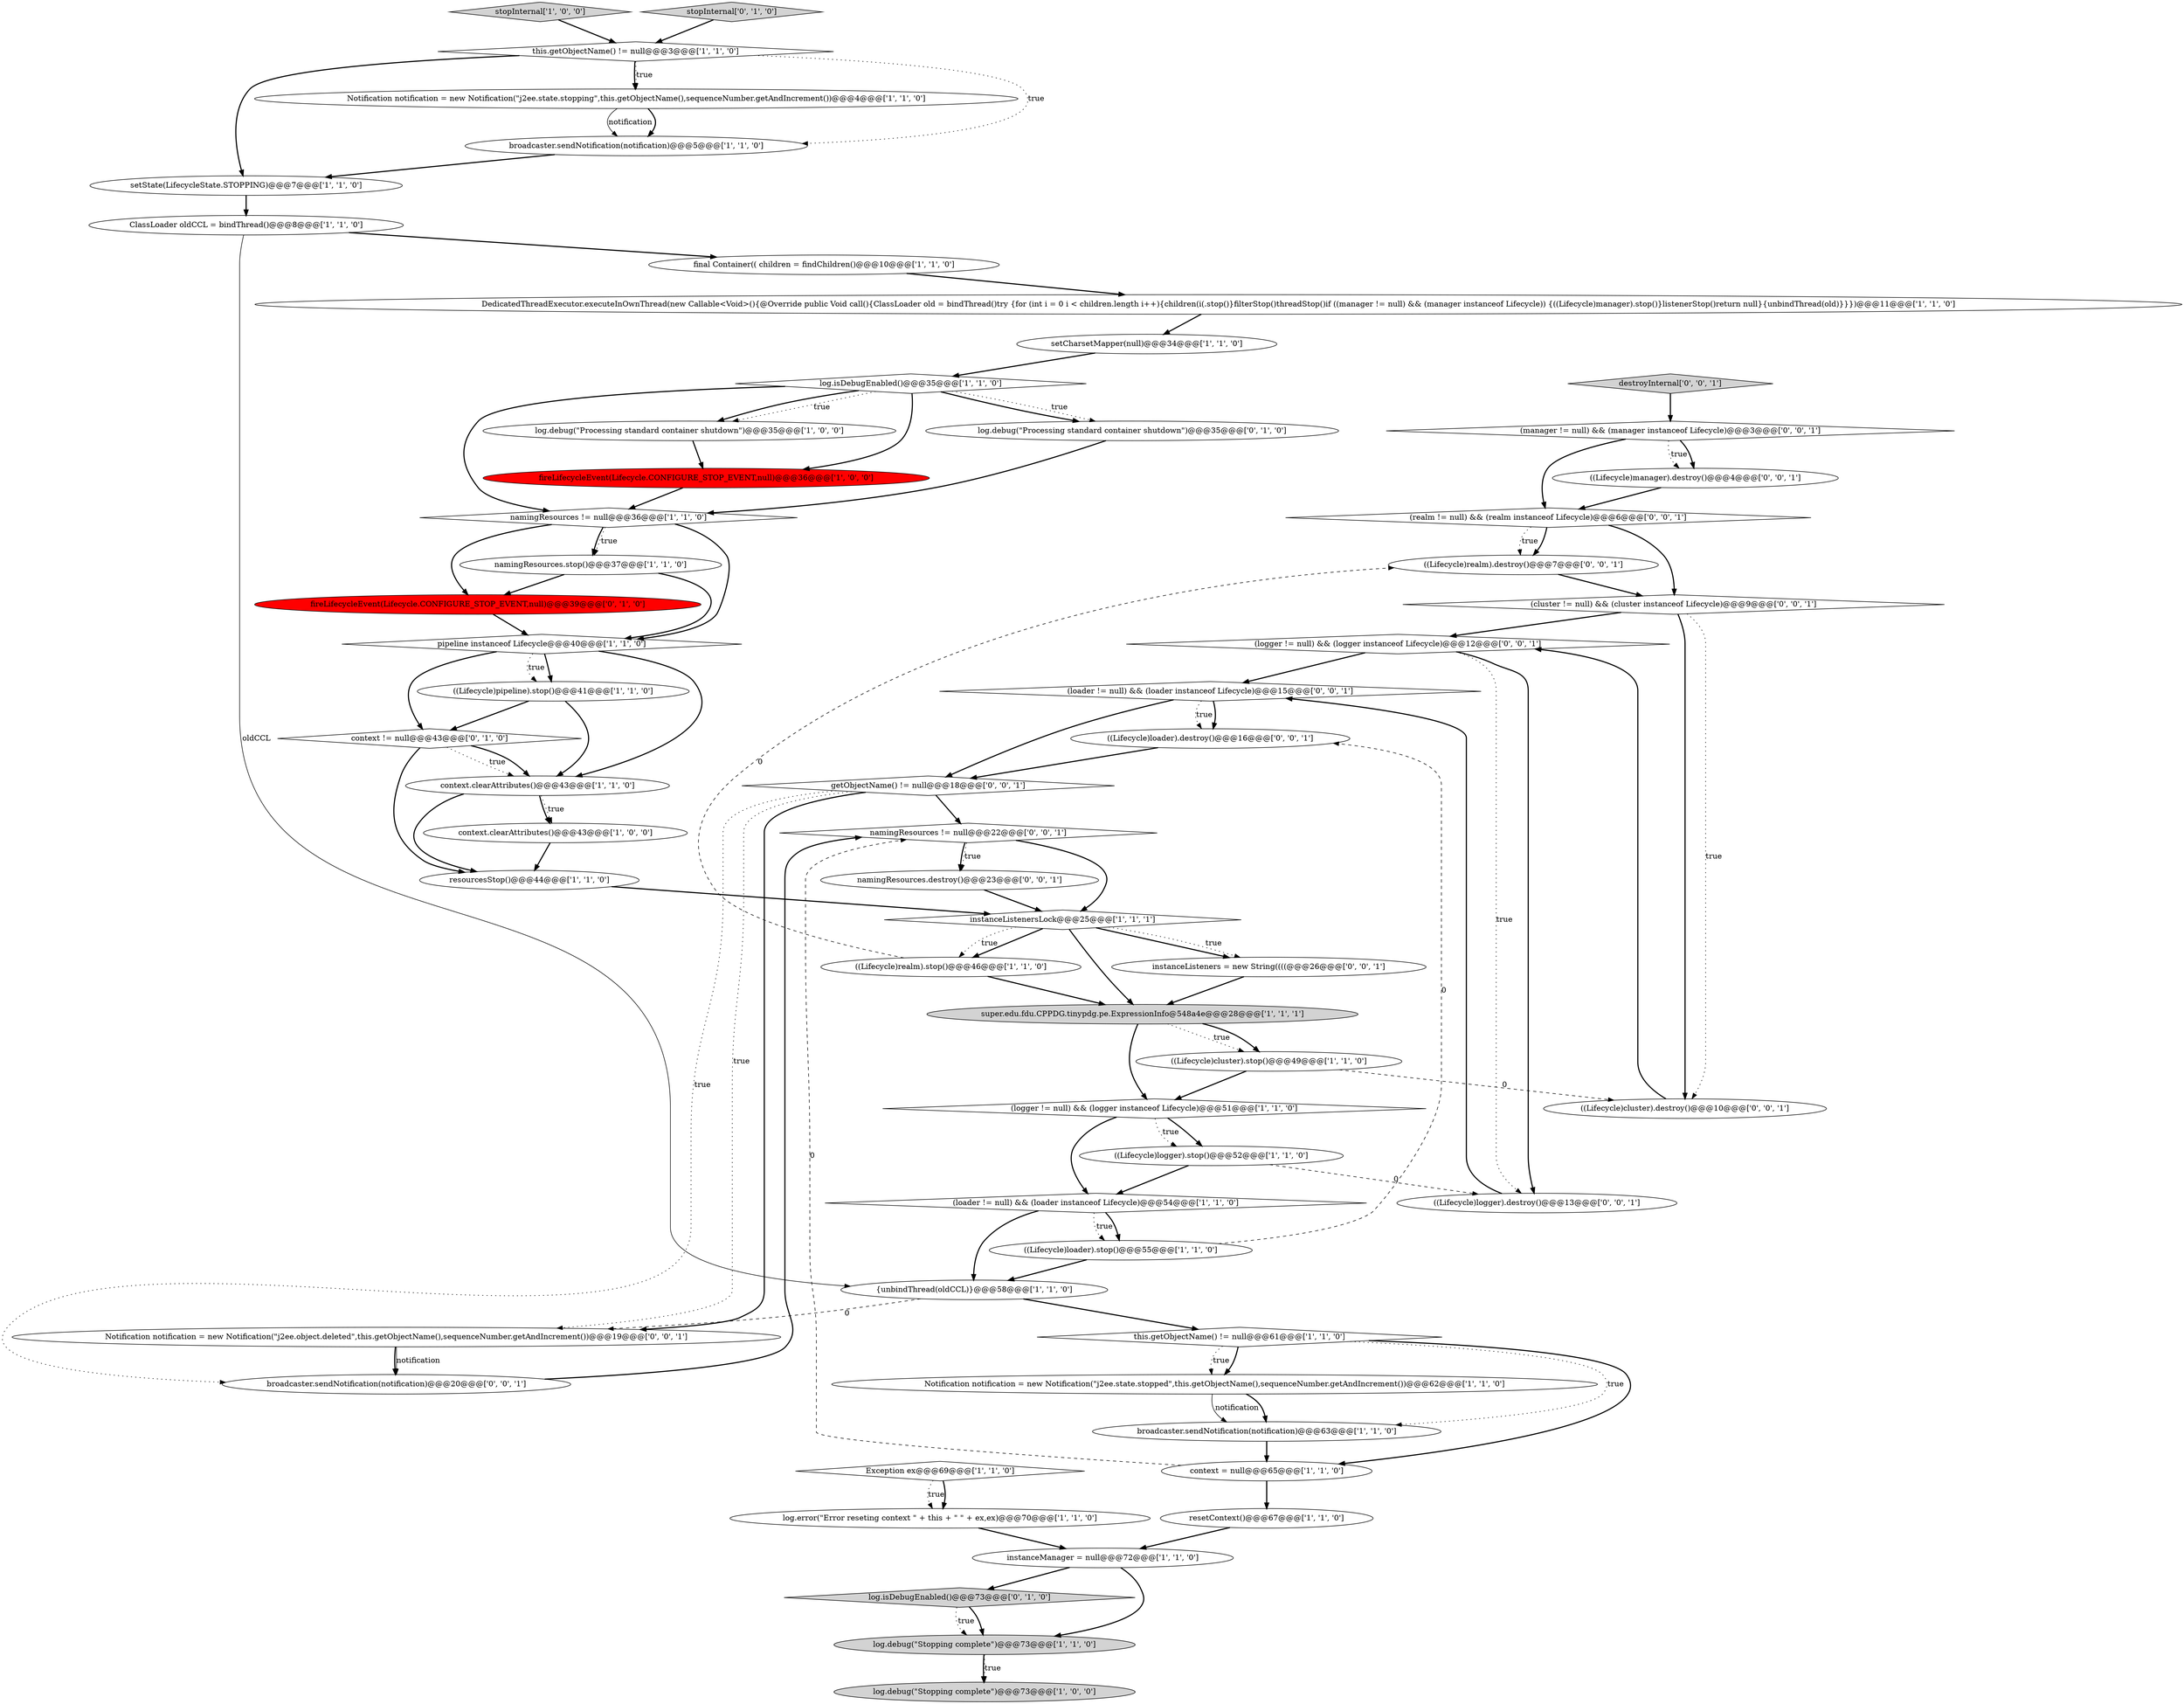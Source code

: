 digraph {
58 [style = filled, label = "((Lifecycle)realm).destroy()@@@7@@@['0', '0', '1']", fillcolor = white, shape = ellipse image = "AAA0AAABBB3BBB"];
44 [style = filled, label = "((Lifecycle)manager).destroy()@@@4@@@['0', '0', '1']", fillcolor = white, shape = ellipse image = "AAA0AAABBB3BBB"];
36 [style = filled, label = "{unbindThread(oldCCL)}@@@58@@@['1', '1', '0']", fillcolor = white, shape = ellipse image = "AAA0AAABBB1BBB"];
56 [style = filled, label = "((Lifecycle)loader).destroy()@@@16@@@['0', '0', '1']", fillcolor = white, shape = ellipse image = "AAA0AAABBB3BBB"];
17 [style = filled, label = "resetContext()@@@67@@@['1', '1', '0']", fillcolor = white, shape = ellipse image = "AAA0AAABBB1BBB"];
40 [style = filled, label = "log.isDebugEnabled()@@@73@@@['0', '1', '0']", fillcolor = lightgray, shape = diamond image = "AAA0AAABBB2BBB"];
51 [style = filled, label = "(cluster != null) && (cluster instanceof Lifecycle)@@@9@@@['0', '0', '1']", fillcolor = white, shape = diamond image = "AAA0AAABBB3BBB"];
34 [style = filled, label = "context = null@@@65@@@['1', '1', '0']", fillcolor = white, shape = ellipse image = "AAA0AAABBB1BBB"];
54 [style = filled, label = "(logger != null) && (logger instanceof Lifecycle)@@@12@@@['0', '0', '1']", fillcolor = white, shape = diamond image = "AAA0AAABBB3BBB"];
19 [style = filled, label = "fireLifecycleEvent(Lifecycle.CONFIGURE_STOP_EVENT,null)@@@36@@@['1', '0', '0']", fillcolor = red, shape = ellipse image = "AAA1AAABBB1BBB"];
16 [style = filled, label = "broadcaster.sendNotification(notification)@@@63@@@['1', '1', '0']", fillcolor = white, shape = ellipse image = "AAA0AAABBB1BBB"];
13 [style = filled, label = "final Container(( children = findChildren()@@@10@@@['1', '1', '0']", fillcolor = white, shape = ellipse image = "AAA0AAABBB1BBB"];
57 [style = filled, label = "(manager != null) && (manager instanceof Lifecycle)@@@3@@@['0', '0', '1']", fillcolor = white, shape = diamond image = "AAA0AAABBB3BBB"];
8 [style = filled, label = "namingResources.stop()@@@37@@@['1', '1', '0']", fillcolor = white, shape = ellipse image = "AAA0AAABBB1BBB"];
10 [style = filled, label = "((Lifecycle)loader).stop()@@@55@@@['1', '1', '0']", fillcolor = white, shape = ellipse image = "AAA0AAABBB1BBB"];
26 [style = filled, label = "log.debug(\"Stopping complete\")@@@73@@@['1', '1', '0']", fillcolor = lightgray, shape = ellipse image = "AAA0AAABBB1BBB"];
41 [style = filled, label = "context != null@@@43@@@['0', '1', '0']", fillcolor = white, shape = diamond image = "AAA0AAABBB2BBB"];
48 [style = filled, label = "(realm != null) && (realm instanceof Lifecycle)@@@6@@@['0', '0', '1']", fillcolor = white, shape = diamond image = "AAA0AAABBB3BBB"];
37 [style = filled, label = "this.getObjectName() != null@@@3@@@['1', '1', '0']", fillcolor = white, shape = diamond image = "AAA0AAABBB1BBB"];
20 [style = filled, label = "namingResources != null@@@36@@@['1', '1', '0']", fillcolor = white, shape = diamond image = "AAA0AAABBB1BBB"];
39 [style = filled, label = "fireLifecycleEvent(Lifecycle.CONFIGURE_STOP_EVENT,null)@@@39@@@['0', '1', '0']", fillcolor = red, shape = ellipse image = "AAA1AAABBB2BBB"];
49 [style = filled, label = "namingResources.destroy()@@@23@@@['0', '0', '1']", fillcolor = white, shape = ellipse image = "AAA0AAABBB3BBB"];
2 [style = filled, label = "((Lifecycle)pipeline).stop()@@@41@@@['1', '1', '0']", fillcolor = white, shape = ellipse image = "AAA0AAABBB1BBB"];
47 [style = filled, label = "(loader != null) && (loader instanceof Lifecycle)@@@15@@@['0', '0', '1']", fillcolor = white, shape = diamond image = "AAA0AAABBB3BBB"];
21 [style = filled, label = "context.clearAttributes()@@@43@@@['1', '1', '0']", fillcolor = white, shape = ellipse image = "AAA0AAABBB1BBB"];
31 [style = filled, label = "log.isDebugEnabled()@@@35@@@['1', '1', '0']", fillcolor = white, shape = diamond image = "AAA0AAABBB1BBB"];
35 [style = filled, label = "instanceListenersLock@@@25@@@['1', '1', '1']", fillcolor = white, shape = diamond image = "AAA0AAABBB1BBB"];
59 [style = filled, label = "instanceListeners = new String((((@@@26@@@['0', '0', '1']", fillcolor = white, shape = ellipse image = "AAA0AAABBB3BBB"];
50 [style = filled, label = "destroyInternal['0', '0', '1']", fillcolor = lightgray, shape = diamond image = "AAA0AAABBB3BBB"];
23 [style = filled, label = "DedicatedThreadExecutor.executeInOwnThread(new Callable<Void>(){@Override public Void call(){ClassLoader old = bindThread()try {for (int i = 0 i < children.length i++){children(i(.stop()}filterStop()threadStop()if ((manager != null) && (manager instanceof Lifecycle)) {((Lifecycle)manager).stop()}listenerStop()return null}{unbindThread(old)}}})@@@11@@@['1', '1', '0']", fillcolor = white, shape = ellipse image = "AAA0AAABBB1BBB"];
29 [style = filled, label = "(loader != null) && (loader instanceof Lifecycle)@@@54@@@['1', '1', '0']", fillcolor = white, shape = diamond image = "AAA0AAABBB1BBB"];
30 [style = filled, label = "((Lifecycle)logger).stop()@@@52@@@['1', '1', '0']", fillcolor = white, shape = ellipse image = "AAA0AAABBB1BBB"];
46 [style = filled, label = "namingResources != null@@@22@@@['0', '0', '1']", fillcolor = white, shape = diamond image = "AAA0AAABBB3BBB"];
4 [style = filled, label = "setCharsetMapper(null)@@@34@@@['1', '1', '0']", fillcolor = white, shape = ellipse image = "AAA0AAABBB1BBB"];
22 [style = filled, label = "setState(LifecycleState.STOPPING)@@@7@@@['1', '1', '0']", fillcolor = white, shape = ellipse image = "AAA0AAABBB1BBB"];
11 [style = filled, label = "log.debug(\"Stopping complete\")@@@73@@@['1', '0', '0']", fillcolor = lightgray, shape = ellipse image = "AAA0AAABBB1BBB"];
27 [style = filled, label = "(logger != null) && (logger instanceof Lifecycle)@@@51@@@['1', '1', '0']", fillcolor = white, shape = diamond image = "AAA0AAABBB1BBB"];
52 [style = filled, label = "((Lifecycle)logger).destroy()@@@13@@@['0', '0', '1']", fillcolor = white, shape = ellipse image = "AAA0AAABBB3BBB"];
0 [style = filled, label = "broadcaster.sendNotification(notification)@@@5@@@['1', '1', '0']", fillcolor = white, shape = ellipse image = "AAA0AAABBB1BBB"];
7 [style = filled, label = "context.clearAttributes()@@@43@@@['1', '0', '0']", fillcolor = white, shape = ellipse image = "AAA0AAABBB1BBB"];
38 [style = filled, label = "log.debug(\"Processing standard container shutdown\")@@@35@@@['0', '1', '0']", fillcolor = white, shape = ellipse image = "AAA0AAABBB2BBB"];
55 [style = filled, label = "broadcaster.sendNotification(notification)@@@20@@@['0', '0', '1']", fillcolor = white, shape = ellipse image = "AAA0AAABBB3BBB"];
1 [style = filled, label = "stopInternal['1', '0', '0']", fillcolor = lightgray, shape = diamond image = "AAA0AAABBB1BBB"];
33 [style = filled, label = "((Lifecycle)cluster).stop()@@@49@@@['1', '1', '0']", fillcolor = white, shape = ellipse image = "AAA0AAABBB1BBB"];
9 [style = filled, label = "instanceManager = null@@@72@@@['1', '1', '0']", fillcolor = white, shape = ellipse image = "AAA0AAABBB1BBB"];
12 [style = filled, label = "pipeline instanceof Lifecycle@@@40@@@['1', '1', '0']", fillcolor = white, shape = diamond image = "AAA0AAABBB1BBB"];
6 [style = filled, label = "resourcesStop()@@@44@@@['1', '1', '0']", fillcolor = white, shape = ellipse image = "AAA0AAABBB1BBB"];
43 [style = filled, label = "getObjectName() != null@@@18@@@['0', '0', '1']", fillcolor = white, shape = diamond image = "AAA0AAABBB3BBB"];
15 [style = filled, label = "this.getObjectName() != null@@@61@@@['1', '1', '0']", fillcolor = white, shape = diamond image = "AAA0AAABBB1BBB"];
28 [style = filled, label = "log.debug(\"Processing standard container shutdown\")@@@35@@@['1', '0', '0']", fillcolor = white, shape = ellipse image = "AAA0AAABBB1BBB"];
24 [style = filled, label = "((Lifecycle)realm).stop()@@@46@@@['1', '1', '0']", fillcolor = white, shape = ellipse image = "AAA0AAABBB1BBB"];
25 [style = filled, label = "Notification notification = new Notification(\"j2ee.state.stopped\",this.getObjectName(),sequenceNumber.getAndIncrement())@@@62@@@['1', '1', '0']", fillcolor = white, shape = ellipse image = "AAA0AAABBB1BBB"];
3 [style = filled, label = "ClassLoader oldCCL = bindThread()@@@8@@@['1', '1', '0']", fillcolor = white, shape = ellipse image = "AAA0AAABBB1BBB"];
32 [style = filled, label = "Notification notification = new Notification(\"j2ee.state.stopping\",this.getObjectName(),sequenceNumber.getAndIncrement())@@@4@@@['1', '1', '0']", fillcolor = white, shape = ellipse image = "AAA0AAABBB1BBB"];
53 [style = filled, label = "((Lifecycle)cluster).destroy()@@@10@@@['0', '0', '1']", fillcolor = white, shape = ellipse image = "AAA0AAABBB3BBB"];
5 [style = filled, label = "log.error(\"Error reseting context \" + this + \" \" + ex,ex)@@@70@@@['1', '1', '0']", fillcolor = white, shape = ellipse image = "AAA0AAABBB1BBB"];
42 [style = filled, label = "stopInternal['0', '1', '0']", fillcolor = lightgray, shape = diamond image = "AAA0AAABBB2BBB"];
14 [style = filled, label = "Exception ex@@@69@@@['1', '1', '0']", fillcolor = white, shape = diamond image = "AAA0AAABBB1BBB"];
18 [style = filled, label = "super.edu.fdu.CPPDG.tinypdg.pe.ExpressionInfo@548a4e@@@28@@@['1', '1', '1']", fillcolor = lightgray, shape = ellipse image = "AAA0AAABBB1BBB"];
45 [style = filled, label = "Notification notification = new Notification(\"j2ee.object.deleted\",this.getObjectName(),sequenceNumber.getAndIncrement())@@@19@@@['0', '0', '1']", fillcolor = white, shape = ellipse image = "AAA0AAABBB3BBB"];
6->35 [style = bold, label=""];
5->9 [style = bold, label=""];
15->25 [style = bold, label=""];
32->0 [style = bold, label=""];
17->9 [style = bold, label=""];
51->53 [style = bold, label=""];
53->54 [style = bold, label=""];
30->29 [style = bold, label=""];
26->11 [style = bold, label=""];
54->52 [style = dotted, label="true"];
9->26 [style = bold, label=""];
30->52 [style = dashed, label="0"];
12->2 [style = bold, label=""];
48->51 [style = bold, label=""];
52->47 [style = bold, label=""];
46->49 [style = dotted, label="true"];
57->44 [style = dotted, label="true"];
31->28 [style = dotted, label="true"];
43->55 [style = dotted, label="true"];
45->55 [style = solid, label="notification"];
21->7 [style = dotted, label="true"];
34->17 [style = bold, label=""];
37->32 [style = bold, label=""];
40->26 [style = bold, label=""];
51->53 [style = dotted, label="true"];
31->20 [style = bold, label=""];
8->39 [style = bold, label=""];
41->21 [style = dotted, label="true"];
56->43 [style = bold, label=""];
9->40 [style = bold, label=""];
29->36 [style = bold, label=""];
54->52 [style = bold, label=""];
33->53 [style = dashed, label="0"];
3->36 [style = solid, label="oldCCL"];
35->18 [style = bold, label=""];
15->34 [style = bold, label=""];
51->54 [style = bold, label=""];
40->26 [style = dotted, label="true"];
12->21 [style = bold, label=""];
19->20 [style = bold, label=""];
27->30 [style = bold, label=""];
41->21 [style = bold, label=""];
12->2 [style = dotted, label="true"];
16->34 [style = bold, label=""];
47->43 [style = bold, label=""];
41->6 [style = bold, label=""];
15->16 [style = dotted, label="true"];
24->18 [style = bold, label=""];
33->27 [style = bold, label=""];
43->45 [style = bold, label=""];
43->46 [style = bold, label=""];
12->41 [style = bold, label=""];
20->8 [style = bold, label=""];
58->51 [style = bold, label=""];
2->21 [style = bold, label=""];
7->6 [style = bold, label=""];
28->19 [style = bold, label=""];
39->12 [style = bold, label=""];
20->39 [style = bold, label=""];
59->18 [style = bold, label=""];
21->7 [style = bold, label=""];
10->56 [style = dashed, label="0"];
31->28 [style = bold, label=""];
27->29 [style = bold, label=""];
36->45 [style = dashed, label="0"];
29->10 [style = dotted, label="true"];
2->41 [style = bold, label=""];
38->20 [style = bold, label=""];
48->58 [style = bold, label=""];
42->37 [style = bold, label=""];
25->16 [style = solid, label="notification"];
45->55 [style = bold, label=""];
47->56 [style = bold, label=""];
49->35 [style = bold, label=""];
18->33 [style = dotted, label="true"];
18->33 [style = bold, label=""];
47->56 [style = dotted, label="true"];
31->38 [style = bold, label=""];
25->16 [style = bold, label=""];
48->58 [style = dotted, label="true"];
35->59 [style = bold, label=""];
35->24 [style = bold, label=""];
4->31 [style = bold, label=""];
37->22 [style = bold, label=""];
14->5 [style = dotted, label="true"];
37->32 [style = dotted, label="true"];
34->46 [style = dashed, label="0"];
37->0 [style = dotted, label="true"];
32->0 [style = solid, label="notification"];
50->57 [style = bold, label=""];
46->35 [style = bold, label=""];
24->58 [style = dashed, label="0"];
29->10 [style = bold, label=""];
26->11 [style = dotted, label="true"];
15->25 [style = dotted, label="true"];
31->19 [style = bold, label=""];
8->12 [style = bold, label=""];
1->37 [style = bold, label=""];
14->5 [style = bold, label=""];
35->24 [style = dotted, label="true"];
21->6 [style = bold, label=""];
35->59 [style = dotted, label="true"];
20->8 [style = dotted, label="true"];
46->49 [style = bold, label=""];
36->15 [style = bold, label=""];
23->4 [style = bold, label=""];
10->36 [style = bold, label=""];
57->48 [style = bold, label=""];
22->3 [style = bold, label=""];
27->30 [style = dotted, label="true"];
54->47 [style = bold, label=""];
55->46 [style = bold, label=""];
18->27 [style = bold, label=""];
43->45 [style = dotted, label="true"];
44->48 [style = bold, label=""];
0->22 [style = bold, label=""];
31->38 [style = dotted, label="true"];
20->12 [style = bold, label=""];
13->23 [style = bold, label=""];
3->13 [style = bold, label=""];
57->44 [style = bold, label=""];
}
